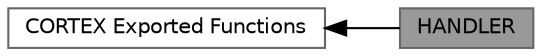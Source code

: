 digraph "HANDLER"
{
 // LATEX_PDF_SIZE
  bgcolor="transparent";
  edge [fontname=Helvetica,fontsize=10,labelfontname=Helvetica,labelfontsize=10];
  node [fontname=Helvetica,fontsize=10,shape=box,height=0.2,width=0.4];
  rankdir=LR;
  Node1 [id="Node000001",label="HANDLER",height=0.2,width=0.4,color="gray40", fillcolor="grey60", style="filled", fontcolor="black",tooltip=" "];
  Node2 [id="Node000002",label="CORTEX Exported Functions",height=0.2,width=0.4,color="grey40", fillcolor="white", style="filled",URL="$group__CORTEX__LL__Exported__Functions.html",tooltip=" "];
  Node2->Node1 [shape=plaintext, dir="back", style="solid"];
}
